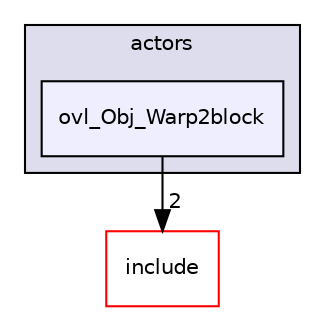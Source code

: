 digraph "src/overlays/actors/ovl_Obj_Warp2block" {
  compound=true
  node [ fontsize="10", fontname="Helvetica"];
  edge [ labelfontsize="10", labelfontname="Helvetica"];
  subgraph clusterdir_e93473484be31ce7bcb356bd643a22f8 {
    graph [ bgcolor="#ddddee", pencolor="black", label="actors" fontname="Helvetica", fontsize="10", URL="dir_e93473484be31ce7bcb356bd643a22f8.html"]
  dir_6a0b87ad8a30c9b61f4b020dc6625bc1 [shape=box, label="ovl_Obj_Warp2block", style="filled", fillcolor="#eeeeff", pencolor="black", URL="dir_6a0b87ad8a30c9b61f4b020dc6625bc1.html"];
  }
  dir_d44c64559bbebec7f509842c48db8b23 [shape=box label="include" fillcolor="white" style="filled" color="red" URL="dir_d44c64559bbebec7f509842c48db8b23.html"];
  dir_6a0b87ad8a30c9b61f4b020dc6625bc1->dir_d44c64559bbebec7f509842c48db8b23 [headlabel="2", labeldistance=1.5 headhref="dir_000430_000000.html"];
}
